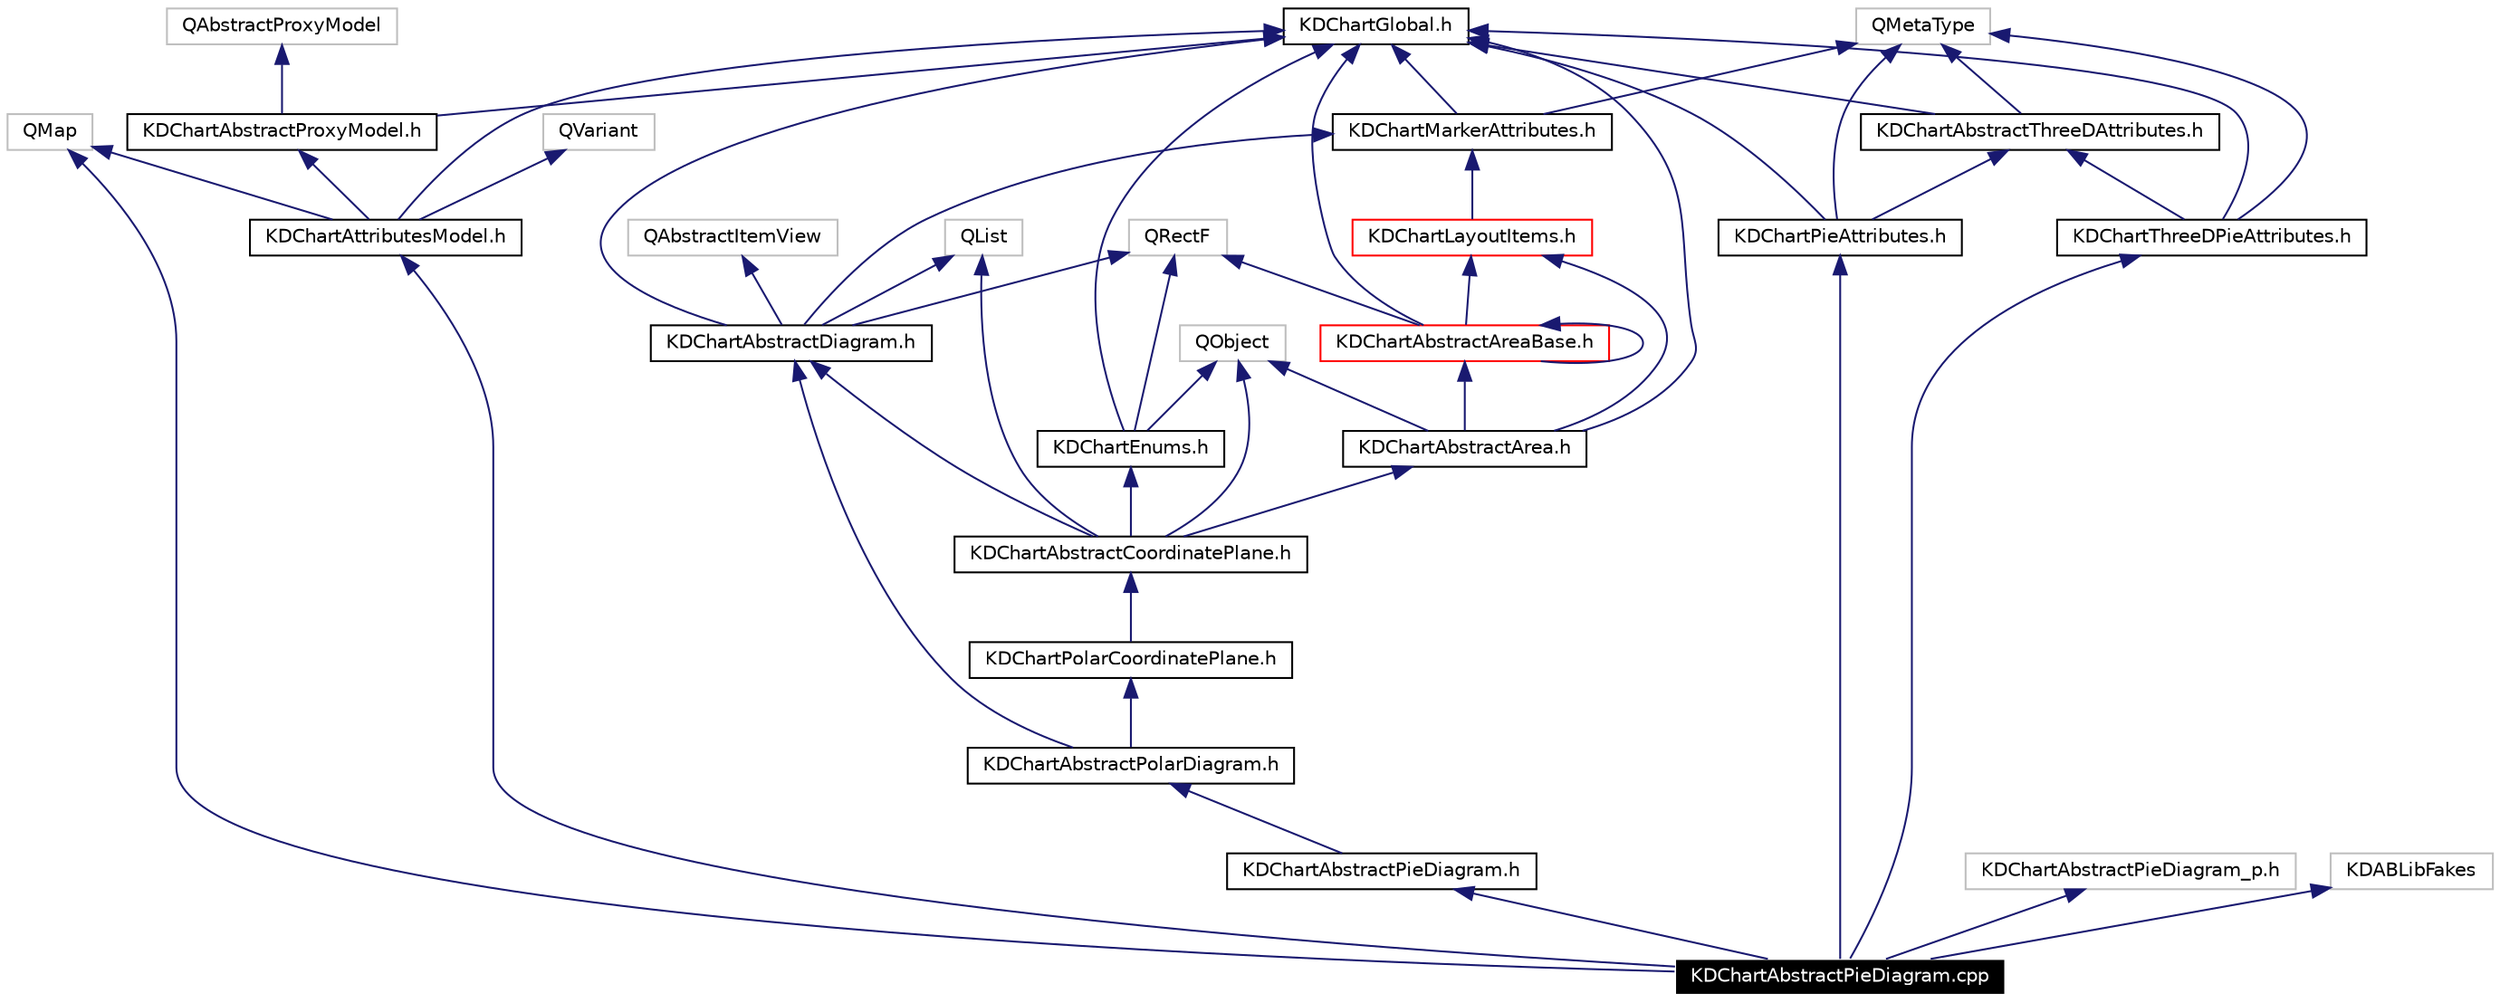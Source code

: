 digraph G
{
  edge [fontname="Helvetica",fontsize=10,labelfontname="Helvetica",labelfontsize=10];
  node [fontname="Helvetica",fontsize=10,shape=record];
  Node644 [label="KDChartAbstractPieDiagram.cpp",height=0.2,width=0.4,color="white", fillcolor="black", style="filled" fontcolor="white"];
  Node645 -> Node644 [dir=back,color="midnightblue",fontsize=10,style="solid",fontname="Helvetica"];
  Node645 [label="QMap",height=0.2,width=0.4,color="grey75"];
  Node646 -> Node644 [dir=back,color="midnightblue",fontsize=10,style="solid",fontname="Helvetica"];
  Node646 [label="KDChartAbstractPieDiagram.h",height=0.2,width=0.4,color="black",URL="$_k_d_chart_abstract_pie_diagram_8h.html"];
  Node647 -> Node646 [dir=back,color="midnightblue",fontsize=10,style="solid",fontname="Helvetica"];
  Node647 [label="KDChartAbstractPolarDiagram.h",height=0.2,width=0.4,color="black",URL="$_k_d_chart_abstract_polar_diagram_8h.html"];
  Node648 -> Node647 [dir=back,color="midnightblue",fontsize=10,style="solid",fontname="Helvetica"];
  Node648 [label="KDChartPolarCoordinatePlane.h",height=0.2,width=0.4,color="black",URL="$_k_d_chart_polar_coordinate_plane_8h.html"];
  Node649 -> Node648 [dir=back,color="midnightblue",fontsize=10,style="solid",fontname="Helvetica"];
  Node649 [label="KDChartAbstractCoordinatePlane.h",height=0.2,width=0.4,color="black",URL="$_k_d_chart_abstract_coordinate_plane_8h.html"];
  Node650 -> Node649 [dir=back,color="midnightblue",fontsize=10,style="solid",fontname="Helvetica"];
  Node650 [label="QObject",height=0.2,width=0.4,color="grey75"];
  Node651 -> Node649 [dir=back,color="midnightblue",fontsize=10,style="solid",fontname="Helvetica"];
  Node651 [label="QList",height=0.2,width=0.4,color="grey75"];
  Node652 -> Node649 [dir=back,color="midnightblue",fontsize=10,style="solid",fontname="Helvetica"];
  Node652 [label="KDChartAbstractArea.h",height=0.2,width=0.4,color="black",URL="$_k_d_chart_abstract_area_8h.html"];
  Node650 -> Node652 [dir=back,color="midnightblue",fontsize=10,style="solid",fontname="Helvetica"];
  Node653 -> Node652 [dir=back,color="midnightblue",fontsize=10,style="solid",fontname="Helvetica"];
  Node653 [label="KDChartGlobal.h",height=0.2,width=0.4,color="black",URL="$_k_d_chart_global_8h.html"];
  Node659 -> Node652 [dir=back,color="midnightblue",fontsize=10,style="solid",fontname="Helvetica"];
  Node659 [label="KDChartAbstractAreaBase.h",height=0.2,width=0.4,color="red",URL="$_k_d_chart_abstract_area_base_8h.html"];
  Node662 -> Node659 [dir=back,color="midnightblue",fontsize=10,style="solid",fontname="Helvetica"];
  Node662 [label="QRectF",height=0.2,width=0.4,color="grey75"];
  Node653 -> Node659 [dir=back,color="midnightblue",fontsize=10,style="solid",fontname="Helvetica"];
  Node663 -> Node659 [dir=back,color="midnightblue",fontsize=10,style="solid",fontname="Helvetica"];
  Node663 [label="KDChartLayoutItems.h",height=0.2,width=0.4,color="red",URL="$_k_d_chart_layout_items_8h.html"];
  Node677 -> Node663 [dir=back,color="midnightblue",fontsize=10,style="solid",fontname="Helvetica"];
  Node677 [label="KDChartMarkerAttributes.h",height=0.2,width=0.4,color="black",URL="$_k_d_chart_marker_attributes_8h.html"];
  Node672 -> Node677 [dir=back,color="midnightblue",fontsize=10,style="solid",fontname="Helvetica"];
  Node672 [label="QMetaType",height=0.2,width=0.4,color="grey75"];
  Node653 -> Node677 [dir=back,color="midnightblue",fontsize=10,style="solid",fontname="Helvetica"];
  Node659 -> Node659 [dir=back,color="midnightblue",fontsize=10,style="solid",fontname="Helvetica"];
  Node663 -> Node652 [dir=back,color="midnightblue",fontsize=10,style="solid",fontname="Helvetica"];
  Node679 -> Node649 [dir=back,color="midnightblue",fontsize=10,style="solid",fontname="Helvetica"];
  Node679 [label="KDChartAbstractDiagram.h",height=0.2,width=0.4,color="black",URL="$_k_d_chart_abstract_diagram_8h.html"];
  Node651 -> Node679 [dir=back,color="midnightblue",fontsize=10,style="solid",fontname="Helvetica"];
  Node662 -> Node679 [dir=back,color="midnightblue",fontsize=10,style="solid",fontname="Helvetica"];
  Node680 -> Node679 [dir=back,color="midnightblue",fontsize=10,style="solid",fontname="Helvetica"];
  Node680 [label="QAbstractItemView",height=0.2,width=0.4,color="grey75"];
  Node653 -> Node679 [dir=back,color="midnightblue",fontsize=10,style="solid",fontname="Helvetica"];
  Node677 -> Node679 [dir=back,color="midnightblue",fontsize=10,style="solid",fontname="Helvetica"];
  Node675 -> Node649 [dir=back,color="midnightblue",fontsize=10,style="solid",fontname="Helvetica"];
  Node675 [label="KDChartEnums.h",height=0.2,width=0.4,color="black",URL="$_k_d_chart_enums_8h.html"];
  Node653 -> Node675 [dir=back,color="midnightblue",fontsize=10,style="solid",fontname="Helvetica"];
  Node662 -> Node675 [dir=back,color="midnightblue",fontsize=10,style="solid",fontname="Helvetica"];
  Node650 -> Node675 [dir=back,color="midnightblue",fontsize=10,style="solid",fontname="Helvetica"];
  Node679 -> Node647 [dir=back,color="midnightblue",fontsize=10,style="solid",fontname="Helvetica"];
  Node681 -> Node644 [dir=back,color="midnightblue",fontsize=10,style="solid",fontname="Helvetica"];
  Node681 [label="KDChartAbstractPieDiagram_p.h",height=0.2,width=0.4,color="grey75"];
  Node682 -> Node644 [dir=back,color="midnightblue",fontsize=10,style="solid",fontname="Helvetica"];
  Node682 [label="KDChartAttributesModel.h",height=0.2,width=0.4,color="black",URL="$_k_d_chart_attributes_model_8h.html"];
  Node683 -> Node682 [dir=back,color="midnightblue",fontsize=10,style="solid",fontname="Helvetica"];
  Node683 [label="KDChartAbstractProxyModel.h",height=0.2,width=0.4,color="black",URL="$_k_d_chart_abstract_proxy_model_8h.html"];
  Node684 -> Node683 [dir=back,color="midnightblue",fontsize=10,style="solid",fontname="Helvetica"];
  Node684 [label="QAbstractProxyModel",height=0.2,width=0.4,color="grey75"];
  Node653 -> Node683 [dir=back,color="midnightblue",fontsize=10,style="solid",fontname="Helvetica"];
  Node645 -> Node682 [dir=back,color="midnightblue",fontsize=10,style="solid",fontname="Helvetica"];
  Node685 -> Node682 [dir=back,color="midnightblue",fontsize=10,style="solid",fontname="Helvetica"];
  Node685 [label="QVariant",height=0.2,width=0.4,color="grey75"];
  Node653 -> Node682 [dir=back,color="midnightblue",fontsize=10,style="solid",fontname="Helvetica"];
  Node686 -> Node644 [dir=back,color="midnightblue",fontsize=10,style="solid",fontname="Helvetica"];
  Node686 [label="KDChartPieAttributes.h",height=0.2,width=0.4,color="black",URL="$_k_d_chart_pie_attributes_8h.html"];
  Node672 -> Node686 [dir=back,color="midnightblue",fontsize=10,style="solid",fontname="Helvetica"];
  Node687 -> Node686 [dir=back,color="midnightblue",fontsize=10,style="solid",fontname="Helvetica"];
  Node687 [label="KDChartAbstractThreeDAttributes.h",height=0.2,width=0.4,color="black",URL="$_k_d_chart_abstract_three_d_attributes_8h.html"];
  Node672 -> Node687 [dir=back,color="midnightblue",fontsize=10,style="solid",fontname="Helvetica"];
  Node653 -> Node687 [dir=back,color="midnightblue",fontsize=10,style="solid",fontname="Helvetica"];
  Node653 -> Node686 [dir=back,color="midnightblue",fontsize=10,style="solid",fontname="Helvetica"];
  Node688 -> Node644 [dir=back,color="midnightblue",fontsize=10,style="solid",fontname="Helvetica"];
  Node688 [label="KDChartThreeDPieAttributes.h",height=0.2,width=0.4,color="black",URL="$_k_d_chart_three_d_pie_attributes_8h.html"];
  Node672 -> Node688 [dir=back,color="midnightblue",fontsize=10,style="solid",fontname="Helvetica"];
  Node687 -> Node688 [dir=back,color="midnightblue",fontsize=10,style="solid",fontname="Helvetica"];
  Node653 -> Node688 [dir=back,color="midnightblue",fontsize=10,style="solid",fontname="Helvetica"];
  Node689 -> Node644 [dir=back,color="midnightblue",fontsize=10,style="solid",fontname="Helvetica"];
  Node689 [label="KDABLibFakes",height=0.2,width=0.4,color="grey75"];
}
